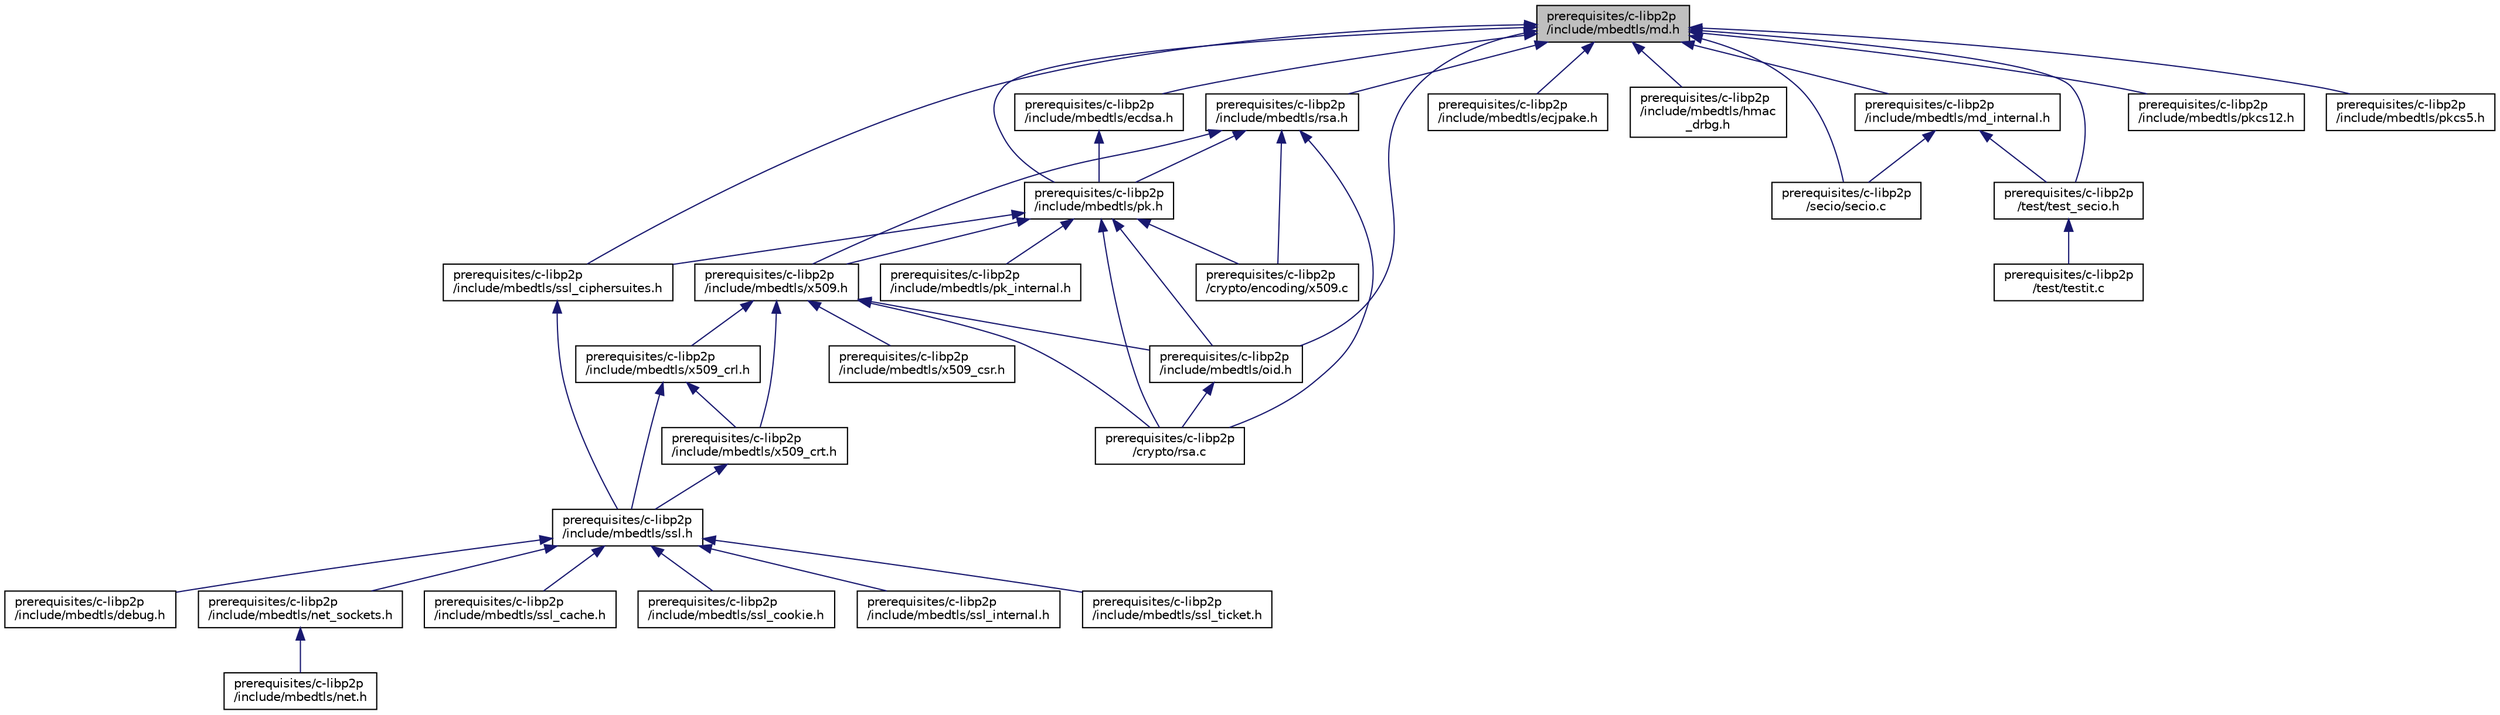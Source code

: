 digraph "prerequisites/c-libp2p/include/mbedtls/md.h"
{
  edge [fontname="Helvetica",fontsize="10",labelfontname="Helvetica",labelfontsize="10"];
  node [fontname="Helvetica",fontsize="10",shape=record];
  Node2 [label="prerequisites/c-libp2p\l/include/mbedtls/md.h",height=0.2,width=0.4,color="black", fillcolor="grey75", style="filled", fontcolor="black"];
  Node2 -> Node3 [dir="back",color="midnightblue",fontsize="10",style="solid",fontname="Helvetica"];
  Node3 [label="prerequisites/c-libp2p\l/include/mbedtls/pk.h",height=0.2,width=0.4,color="black", fillcolor="white", style="filled",URL="$pk_8h.html",tooltip="Public Key abstraction layer. "];
  Node3 -> Node4 [dir="back",color="midnightblue",fontsize="10",style="solid",fontname="Helvetica"];
  Node4 [label="prerequisites/c-libp2p\l/crypto/encoding/x509.c",height=0.2,width=0.4,color="black", fillcolor="white", style="filled",URL="$crypto_2encoding_2x509_8c_source.html"];
  Node3 -> Node5 [dir="back",color="midnightblue",fontsize="10",style="solid",fontname="Helvetica"];
  Node5 [label="prerequisites/c-libp2p\l/crypto/rsa.c",height=0.2,width=0.4,color="black", fillcolor="white", style="filled",URL="$crypto_2rsa_8c_source.html"];
  Node3 -> Node6 [dir="back",color="midnightblue",fontsize="10",style="solid",fontname="Helvetica"];
  Node6 [label="prerequisites/c-libp2p\l/include/mbedtls/ssl_ciphersuites.h",height=0.2,width=0.4,color="black", fillcolor="white", style="filled",URL="$ssl__ciphersuites_8h.html",tooltip="SSL Ciphersuites for mbed TLS. "];
  Node6 -> Node7 [dir="back",color="midnightblue",fontsize="10",style="solid",fontname="Helvetica"];
  Node7 [label="prerequisites/c-libp2p\l/include/mbedtls/ssl.h",height=0.2,width=0.4,color="black", fillcolor="white", style="filled",URL="$ssl_8h.html",tooltip="SSL/TLS functions. "];
  Node7 -> Node8 [dir="back",color="midnightblue",fontsize="10",style="solid",fontname="Helvetica"];
  Node8 [label="prerequisites/c-libp2p\l/include/mbedtls/debug.h",height=0.2,width=0.4,color="black", fillcolor="white", style="filled",URL="$debug_8h.html",tooltip="Functions for controlling and providing debug output from the library. "];
  Node7 -> Node9 [dir="back",color="midnightblue",fontsize="10",style="solid",fontname="Helvetica"];
  Node9 [label="prerequisites/c-libp2p\l/include/mbedtls/net_sockets.h",height=0.2,width=0.4,color="black", fillcolor="white", style="filled",URL="$net__sockets_8h.html",tooltip="Network communication functions. "];
  Node9 -> Node10 [dir="back",color="midnightblue",fontsize="10",style="solid",fontname="Helvetica"];
  Node10 [label="prerequisites/c-libp2p\l/include/mbedtls/net.h",height=0.2,width=0.4,color="black", fillcolor="white", style="filled",URL="$c-libp2p_2include_2mbedtls_2net_8h_source.html"];
  Node7 -> Node11 [dir="back",color="midnightblue",fontsize="10",style="solid",fontname="Helvetica"];
  Node11 [label="prerequisites/c-libp2p\l/include/mbedtls/ssl_cache.h",height=0.2,width=0.4,color="black", fillcolor="white", style="filled",URL="$ssl__cache_8h.html",tooltip="SSL session cache implementation. "];
  Node7 -> Node12 [dir="back",color="midnightblue",fontsize="10",style="solid",fontname="Helvetica"];
  Node12 [label="prerequisites/c-libp2p\l/include/mbedtls/ssl_cookie.h",height=0.2,width=0.4,color="black", fillcolor="white", style="filled",URL="$ssl__cookie_8h.html",tooltip="DTLS cookie callbacks implementation. "];
  Node7 -> Node13 [dir="back",color="midnightblue",fontsize="10",style="solid",fontname="Helvetica"];
  Node13 [label="prerequisites/c-libp2p\l/include/mbedtls/ssl_internal.h",height=0.2,width=0.4,color="black", fillcolor="white", style="filled",URL="$ssl__internal_8h_source.html"];
  Node7 -> Node14 [dir="back",color="midnightblue",fontsize="10",style="solid",fontname="Helvetica"];
  Node14 [label="prerequisites/c-libp2p\l/include/mbedtls/ssl_ticket.h",height=0.2,width=0.4,color="black", fillcolor="white", style="filled",URL="$ssl__ticket_8h.html",tooltip="Internal functions shared by the SSL modules. "];
  Node3 -> Node15 [dir="back",color="midnightblue",fontsize="10",style="solid",fontname="Helvetica"];
  Node15 [label="prerequisites/c-libp2p\l/include/mbedtls/x509.h",height=0.2,width=0.4,color="black", fillcolor="white", style="filled",URL="$mbedtls_2x509_8h_source.html"];
  Node15 -> Node5 [dir="back",color="midnightblue",fontsize="10",style="solid",fontname="Helvetica"];
  Node15 -> Node16 [dir="back",color="midnightblue",fontsize="10",style="solid",fontname="Helvetica"];
  Node16 [label="prerequisites/c-libp2p\l/include/mbedtls/x509_crt.h",height=0.2,width=0.4,color="black", fillcolor="white", style="filled",URL="$x509__crt_8h.html",tooltip="X.509 certificate parsing and writing. "];
  Node16 -> Node7 [dir="back",color="midnightblue",fontsize="10",style="solid",fontname="Helvetica"];
  Node15 -> Node17 [dir="back",color="midnightblue",fontsize="10",style="solid",fontname="Helvetica"];
  Node17 [label="prerequisites/c-libp2p\l/include/mbedtls/x509_crl.h",height=0.2,width=0.4,color="black", fillcolor="white", style="filled",URL="$c-libp2p_2include_2mbedtls_2x509__crl_8h_source.html"];
  Node17 -> Node16 [dir="back",color="midnightblue",fontsize="10",style="solid",fontname="Helvetica"];
  Node17 -> Node7 [dir="back",color="midnightblue",fontsize="10",style="solid",fontname="Helvetica"];
  Node15 -> Node18 [dir="back",color="midnightblue",fontsize="10",style="solid",fontname="Helvetica"];
  Node18 [label="prerequisites/c-libp2p\l/include/mbedtls/oid.h",height=0.2,width=0.4,color="black", fillcolor="white", style="filled",URL="$oid_8h.html",tooltip="Object Identifier (OID) database. "];
  Node18 -> Node5 [dir="back",color="midnightblue",fontsize="10",style="solid",fontname="Helvetica"];
  Node15 -> Node19 [dir="back",color="midnightblue",fontsize="10",style="solid",fontname="Helvetica"];
  Node19 [label="prerequisites/c-libp2p\l/include/mbedtls/x509_csr.h",height=0.2,width=0.4,color="black", fillcolor="white", style="filled",URL="$x509__csr_8h.html",tooltip="X.509 certificate signing request parsing and writing. "];
  Node3 -> Node18 [dir="back",color="midnightblue",fontsize="10",style="solid",fontname="Helvetica"];
  Node3 -> Node20 [dir="back",color="midnightblue",fontsize="10",style="solid",fontname="Helvetica"];
  Node20 [label="prerequisites/c-libp2p\l/include/mbedtls/pk_internal.h",height=0.2,width=0.4,color="black", fillcolor="white", style="filled",URL="$pk__internal_8h_source.html"];
  Node2 -> Node21 [dir="back",color="midnightblue",fontsize="10",style="solid",fontname="Helvetica"];
  Node21 [label="prerequisites/c-libp2p\l/include/mbedtls/rsa.h",height=0.2,width=0.4,color="black", fillcolor="white", style="filled",URL="$c-libp2p_2include_2mbedtls_2rsa_8h_source.html"];
  Node21 -> Node4 [dir="back",color="midnightblue",fontsize="10",style="solid",fontname="Helvetica"];
  Node21 -> Node5 [dir="back",color="midnightblue",fontsize="10",style="solid",fontname="Helvetica"];
  Node21 -> Node3 [dir="back",color="midnightblue",fontsize="10",style="solid",fontname="Helvetica"];
  Node21 -> Node15 [dir="back",color="midnightblue",fontsize="10",style="solid",fontname="Helvetica"];
  Node2 -> Node22 [dir="back",color="midnightblue",fontsize="10",style="solid",fontname="Helvetica"];
  Node22 [label="prerequisites/c-libp2p\l/include/mbedtls/ecdsa.h",height=0.2,width=0.4,color="black", fillcolor="white", style="filled",URL="$c-libp2p_2include_2mbedtls_2ecdsa_8h_source.html"];
  Node22 -> Node3 [dir="back",color="midnightblue",fontsize="10",style="solid",fontname="Helvetica"];
  Node2 -> Node6 [dir="back",color="midnightblue",fontsize="10",style="solid",fontname="Helvetica"];
  Node2 -> Node23 [dir="back",color="midnightblue",fontsize="10",style="solid",fontname="Helvetica"];
  Node23 [label="prerequisites/c-libp2p\l/include/mbedtls/ecjpake.h",height=0.2,width=0.4,color="black", fillcolor="white", style="filled",URL="$ecjpake_8h.html",tooltip="Elliptic curve J-PAKE. "];
  Node2 -> Node24 [dir="back",color="midnightblue",fontsize="10",style="solid",fontname="Helvetica"];
  Node24 [label="prerequisites/c-libp2p\l/include/mbedtls/hmac\l_drbg.h",height=0.2,width=0.4,color="black", fillcolor="white", style="filled",URL="$c-libp2p_2include_2mbedtls_2hmac__drbg_8h_source.html"];
  Node2 -> Node25 [dir="back",color="midnightblue",fontsize="10",style="solid",fontname="Helvetica"];
  Node25 [label="prerequisites/c-libp2p\l/include/mbedtls/md_internal.h",height=0.2,width=0.4,color="black", fillcolor="white", style="filled",URL="$md__internal_8h.html",tooltip="Message digest wrappers. "];
  Node25 -> Node26 [dir="back",color="midnightblue",fontsize="10",style="solid",fontname="Helvetica"];
  Node26 [label="prerequisites/c-libp2p\l/secio/secio.c",height=0.2,width=0.4,color="black", fillcolor="white", style="filled",URL="$secio_8c_source.html"];
  Node25 -> Node27 [dir="back",color="midnightblue",fontsize="10",style="solid",fontname="Helvetica"];
  Node27 [label="prerequisites/c-libp2p\l/test/test_secio.h",height=0.2,width=0.4,color="black", fillcolor="white", style="filled",URL="$test__secio_8h_source.html"];
  Node27 -> Node28 [dir="back",color="midnightblue",fontsize="10",style="solid",fontname="Helvetica"];
  Node28 [label="prerequisites/c-libp2p\l/test/testit.c",height=0.2,width=0.4,color="black", fillcolor="white", style="filled",URL="$c-libp2p_2test_2testit_8c_source.html"];
  Node2 -> Node18 [dir="back",color="midnightblue",fontsize="10",style="solid",fontname="Helvetica"];
  Node2 -> Node29 [dir="back",color="midnightblue",fontsize="10",style="solid",fontname="Helvetica"];
  Node29 [label="prerequisites/c-libp2p\l/include/mbedtls/pkcs12.h",height=0.2,width=0.4,color="black", fillcolor="white", style="filled",URL="$pkcs12_8h.html",tooltip="PKCS#12 Personal Information Exchange Syntax. "];
  Node2 -> Node30 [dir="back",color="midnightblue",fontsize="10",style="solid",fontname="Helvetica"];
  Node30 [label="prerequisites/c-libp2p\l/include/mbedtls/pkcs5.h",height=0.2,width=0.4,color="black", fillcolor="white", style="filled",URL="$pkcs5_8h.html",tooltip="PKCS#5 functions. "];
  Node2 -> Node26 [dir="back",color="midnightblue",fontsize="10",style="solid",fontname="Helvetica"];
  Node2 -> Node27 [dir="back",color="midnightblue",fontsize="10",style="solid",fontname="Helvetica"];
}
